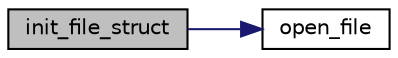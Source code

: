digraph "init_file_struct"
{
  edge [fontname="Helvetica",fontsize="10",labelfontname="Helvetica",labelfontsize="10"];
  node [fontname="Helvetica",fontsize="10",shape=record];
  rankdir="LR";
  Node1 [label="init_file_struct",height=0.2,width=0.4,color="black", fillcolor="grey75", style="filled", fontcolor="black"];
  Node1 -> Node2 [color="midnightblue",fontsize="10",style="solid",fontname="Helvetica"];
  Node2 [label="open_file",height=0.2,width=0.4,color="black", fillcolor="white", style="filled",URL="$file__read_8h.html#ae84bfdae0ec7b73cf580228efa76178e"];
}

